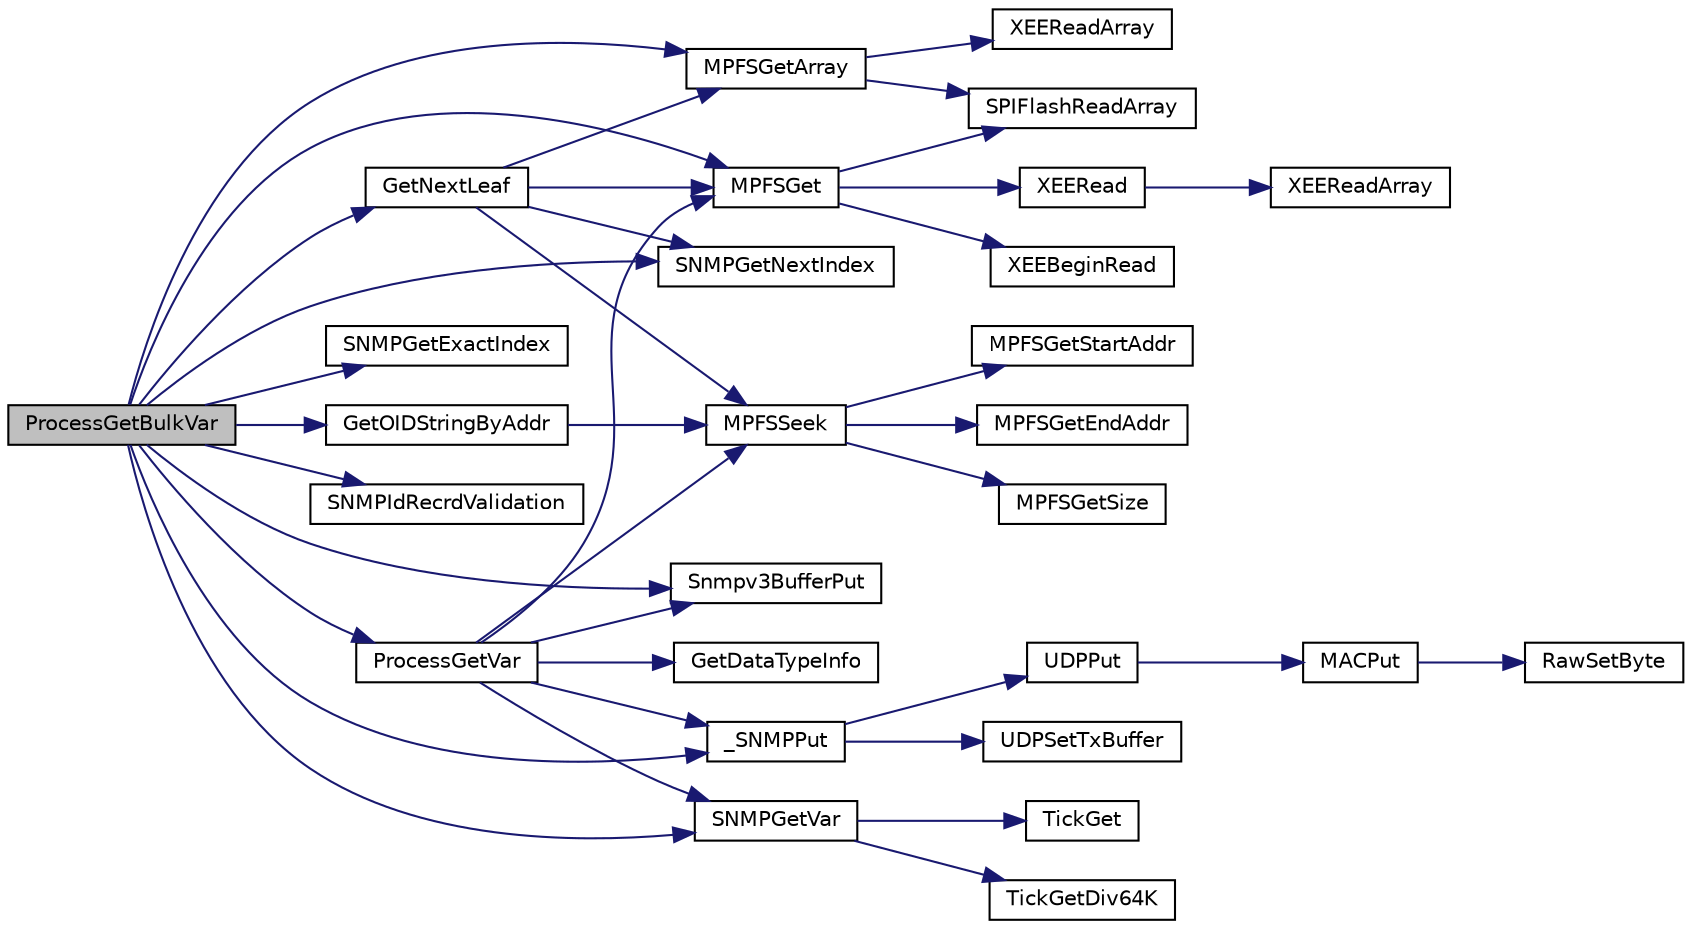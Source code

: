 digraph "ProcessGetBulkVar"
{
  edge [fontname="Helvetica",fontsize="10",labelfontname="Helvetica",labelfontsize="10"];
  node [fontname="Helvetica",fontsize="10",shape=record];
  rankdir="LR";
  Node1 [label="ProcessGetBulkVar",height=0.2,width=0.4,color="black", fillcolor="grey75", style="filled", fontcolor="black"];
  Node1 -> Node2 [color="midnightblue",fontsize="10",style="solid"];
  Node2 [label="GetNextLeaf",height=0.2,width=0.4,color="black", fillcolor="white", style="filled",URL="$_s_n_m_p_8c.html#acbbaeda503a3af37adb704c44e238ee2"];
  Node2 -> Node3 [color="midnightblue",fontsize="10",style="solid"];
  Node3 [label="MPFSSeek",height=0.2,width=0.4,color="black", fillcolor="white", style="filled",URL="$_m_p_f_s2_8h.html#aa7554eb69c3ee75485332ea232867e88"];
  Node3 -> Node4 [color="midnightblue",fontsize="10",style="solid"];
  Node4 [label="MPFSGetSize",height=0.2,width=0.4,color="black", fillcolor="white", style="filled",URL="$_m_p_f_s2_8c.html#ab5f95b53b6147d65bd310651ea186c4f"];
  Node3 -> Node5 [color="midnightblue",fontsize="10",style="solid"];
  Node5 [label="MPFSGetStartAddr",height=0.2,width=0.4,color="black", fillcolor="white", style="filled",URL="$_m_p_f_s2_8c.html#ad88773de15b176b96448609cdbd8ed8b"];
  Node3 -> Node6 [color="midnightblue",fontsize="10",style="solid"];
  Node6 [label="MPFSGetEndAddr",height=0.2,width=0.4,color="black", fillcolor="white", style="filled",URL="$_m_p_f_s2_8c.html#ad660543467859473984c11b655d64322"];
  Node2 -> Node7 [color="midnightblue",fontsize="10",style="solid"];
  Node7 [label="MPFSGet",height=0.2,width=0.4,color="black", fillcolor="white", style="filled",URL="$_m_p_f_s2_8h.html#afb383667304485d15b8533a6af5d72bb"];
  Node7 -> Node8 [color="midnightblue",fontsize="10",style="solid"];
  Node8 [label="XEEBeginRead",height=0.2,width=0.4,color="black", fillcolor="white", style="filled",URL="$_x_e_e_p_r_o_m_8h.html#ab78c05e1d3c082d1222b31e4cd0bde00"];
  Node7 -> Node9 [color="midnightblue",fontsize="10",style="solid"];
  Node9 [label="XEERead",height=0.2,width=0.4,color="black", fillcolor="white", style="filled",URL="$_x_e_e_p_r_o_m_8h.html#ac2a8019dcb8a55999748080b10af9c22"];
  Node9 -> Node10 [color="midnightblue",fontsize="10",style="solid"];
  Node10 [label="XEEReadArray",height=0.2,width=0.4,color="black", fillcolor="white", style="filled",URL="$_s_p_i_e_e_p_r_o_m_8c.html#ad33a7f0f4695611007fedfce9e310def"];
  Node7 -> Node11 [color="midnightblue",fontsize="10",style="solid"];
  Node11 [label="SPIFlashReadArray",height=0.2,width=0.4,color="black", fillcolor="white", style="filled",URL="$_s_p_i_flash_8h.html#ae5aa83767752148a914311bcff478d8b"];
  Node2 -> Node12 [color="midnightblue",fontsize="10",style="solid"];
  Node12 [label="MPFSGetArray",height=0.2,width=0.4,color="black", fillcolor="white", style="filled",URL="$_m_p_f_s2_8h.html#a1240a043816cea186c933f00cc10f83f"];
  Node12 -> Node13 [color="midnightblue",fontsize="10",style="solid"];
  Node13 [label="XEEReadArray",height=0.2,width=0.4,color="black", fillcolor="white", style="filled",URL="$_x_e_e_p_r_o_m_8h.html#ad33a7f0f4695611007fedfce9e310def"];
  Node12 -> Node11 [color="midnightblue",fontsize="10",style="solid"];
  Node2 -> Node14 [color="midnightblue",fontsize="10",style="solid"];
  Node14 [label="SNMPGetNextIndex",height=0.2,width=0.4,color="black", fillcolor="white", style="filled",URL="$_s_n_m_p_8h.html#a1e9039aa43b82f13d5ef59bd14ab6b6d"];
  Node1 -> Node15 [color="midnightblue",fontsize="10",style="solid"];
  Node15 [label="SNMPGetExactIndex",height=0.2,width=0.4,color="black", fillcolor="white", style="filled",URL="$_s_n_m_p_8h.html#a57db0f34622c03e390f7725dfb5a4c7a"];
  Node1 -> Node14 [color="midnightblue",fontsize="10",style="solid"];
  Node1 -> Node16 [color="midnightblue",fontsize="10",style="solid"];
  Node16 [label="GetOIDStringByAddr",height=0.2,width=0.4,color="black", fillcolor="white", style="filled",URL="$_s_n_m_p_8c.html#abab121d85682f88742de71e09f666826"];
  Node16 -> Node3 [color="midnightblue",fontsize="10",style="solid"];
  Node1 -> Node17 [color="midnightblue",fontsize="10",style="solid"];
  Node17 [label="SNMPIdRecrdValidation",height=0.2,width=0.4,color="black", fillcolor="white", style="filled",URL="$_s_n_m_p_8h.html#a94316e29abf68c3289bd720162b9e102"];
  Node1 -> Node18 [color="midnightblue",fontsize="10",style="solid"];
  Node18 [label="Snmpv3BufferPut",height=0.2,width=0.4,color="black", fillcolor="white", style="filled",URL="$_s_n_m_p_8h.html#a5394e6b42d032c5fbda0072846d1a8d1"];
  Node1 -> Node19 [color="midnightblue",fontsize="10",style="solid"];
  Node19 [label="_SNMPPut",height=0.2,width=0.4,color="black", fillcolor="white", style="filled",URL="$_s_n_m_p_8c.html#ae8aed888771bd1830b5ebfa12771695c"];
  Node19 -> Node20 [color="midnightblue",fontsize="10",style="solid"];
  Node20 [label="UDPSetTxBuffer",height=0.2,width=0.4,color="black", fillcolor="white", style="filled",URL="$_u_d_p_8h.html#a7cf79fb1794e17d66e3e960dba97097b"];
  Node19 -> Node21 [color="midnightblue",fontsize="10",style="solid"];
  Node21 [label="UDPPut",height=0.2,width=0.4,color="black", fillcolor="white", style="filled",URL="$_u_d_p_8h.html#aa31511e0818a730f9a335d2349081d94"];
  Node21 -> Node22 [color="midnightblue",fontsize="10",style="solid"];
  Node22 [label="MACPut",height=0.2,width=0.4,color="black", fillcolor="white", style="filled",URL="$_m_a_c_8h.html#a9a1910d847af55acbfd90ef175be44b9"];
  Node22 -> Node23 [color="midnightblue",fontsize="10",style="solid"];
  Node23 [label="RawSetByte",height=0.2,width=0.4,color="black", fillcolor="white", style="filled",URL="$_w_f_raw_8h.html#a080df0a533459a28bfccb89781df5e3a"];
  Node1 -> Node24 [color="midnightblue",fontsize="10",style="solid"];
  Node24 [label="ProcessGetVar",height=0.2,width=0.4,color="black", fillcolor="white", style="filled",URL="$_s_n_m_p_8c.html#acf0bec2d8ca8cc891c42d97cfe41a65b"];
  Node24 -> Node25 [color="midnightblue",fontsize="10",style="solid"];
  Node25 [label="GetDataTypeInfo",height=0.2,width=0.4,color="black", fillcolor="white", style="filled",URL="$_s_n_m_p_8c.html#adea91574cf35a78121bb4461ac11a8d9"];
  Node24 -> Node19 [color="midnightblue",fontsize="10",style="solid"];
  Node24 -> Node18 [color="midnightblue",fontsize="10",style="solid"];
  Node24 -> Node3 [color="midnightblue",fontsize="10",style="solid"];
  Node24 -> Node7 [color="midnightblue",fontsize="10",style="solid"];
  Node24 -> Node26 [color="midnightblue",fontsize="10",style="solid"];
  Node26 [label="SNMPGetVar",height=0.2,width=0.4,color="black", fillcolor="white", style="filled",URL="$_s_n_m_p_8h.html#a65ecf1d08aa922ca4e6359bff3c6612c"];
  Node26 -> Node27 [color="midnightblue",fontsize="10",style="solid"];
  Node27 [label="TickGetDiv64K",height=0.2,width=0.4,color="black", fillcolor="white", style="filled",URL="$_tick_8h.html#a4240cc82a4abba61bd8567403d41d0bb"];
  Node26 -> Node28 [color="midnightblue",fontsize="10",style="solid"];
  Node28 [label="TickGet",height=0.2,width=0.4,color="black", fillcolor="white", style="filled",URL="$_tick_8h.html#a035d1d3f8afdca7abedf588ee1b20af0"];
  Node1 -> Node26 [color="midnightblue",fontsize="10",style="solid"];
  Node1 -> Node7 [color="midnightblue",fontsize="10",style="solid"];
  Node1 -> Node12 [color="midnightblue",fontsize="10",style="solid"];
}
